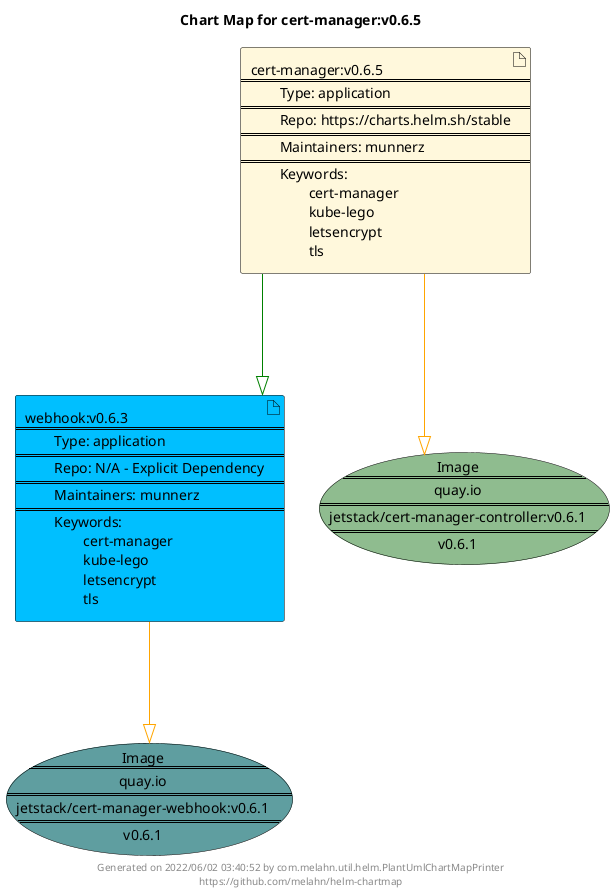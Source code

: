 @startuml
skinparam linetype ortho
skinparam backgroundColor white
skinparam usecaseBorderColor black
skinparam usecaseArrowColor LightSlateGray
skinparam artifactBorderColor black
skinparam artifactArrowColor LightSlateGray

title Chart Map for cert-manager:v0.6.5

'There are 2 referenced Helm Charts
artifact "cert-manager:v0.6.5\n====\n\tType: application\n====\n\tRepo: https://charts.helm.sh/stable\n====\n\tMaintainers: munnerz\n====\n\tKeywords: \n\t\tcert-manager\n\t\tkube-lego\n\t\tletsencrypt\n\t\ttls" as cert_manager_v0_6_5 #Cornsilk
artifact "webhook:v0.6.3\n====\n\tType: application\n====\n\tRepo: N/A - Explicit Dependency\n====\n\tMaintainers: munnerz\n====\n\tKeywords: \n\t\tcert-manager\n\t\tkube-lego\n\t\tletsencrypt\n\t\ttls" as webhook_v0_6_3 #DeepSkyBlue

'There are 2 referenced Docker Images
usecase "Image\n====\nquay.io\n====\njetstack/cert-manager-controller:v0.6.1\n====\nv0.6.1" as quay_io_jetstack_cert_manager_controller_v0_6_1 #DarkSeaGreen
usecase "Image\n====\nquay.io\n====\njetstack/cert-manager-webhook:v0.6.1\n====\nv0.6.1" as quay_io_jetstack_cert_manager_webhook_v0_6_1 #CadetBlue

'Chart Dependencies
cert_manager_v0_6_5--[#green]-|>webhook_v0_6_3
cert_manager_v0_6_5--[#orange]-|>quay_io_jetstack_cert_manager_controller_v0_6_1
webhook_v0_6_3--[#orange]-|>quay_io_jetstack_cert_manager_webhook_v0_6_1

center footer Generated on 2022/06/02 03:40:52 by com.melahn.util.helm.PlantUmlChartMapPrinter\nhttps://github.com/melahn/helm-chartmap
@enduml
